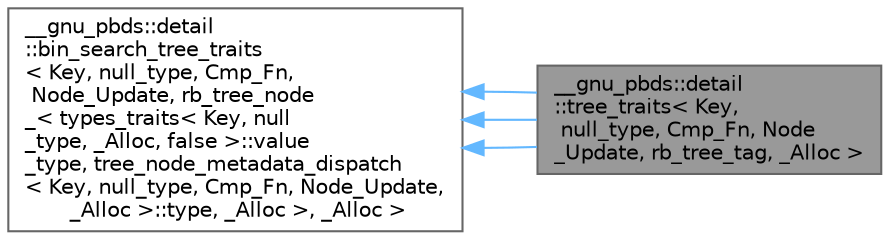 digraph "__gnu_pbds::detail::tree_traits&lt; Key, null_type, Cmp_Fn, Node_Update, rb_tree_tag, _Alloc &gt;"
{
 // LATEX_PDF_SIZE
  bgcolor="transparent";
  edge [fontname=Helvetica,fontsize=10,labelfontname=Helvetica,labelfontsize=10];
  node [fontname=Helvetica,fontsize=10,shape=box,height=0.2,width=0.4];
  rankdir="LR";
  Node1 [id="Node000001",label="__gnu_pbds::detail\l::tree_traits\< Key,\l null_type, Cmp_Fn, Node\l_Update, rb_tree_tag, _Alloc \>",height=0.2,width=0.4,color="gray40", fillcolor="grey60", style="filled", fontcolor="black",tooltip=" "];
  Node2 -> Node1 [id="edge7_Node000001_Node000002",dir="back",color="steelblue1",style="solid",tooltip=" "];
  Node2 [id="Node000002",label="__gnu_pbds::detail\l::bin_search_tree_traits\l\< Key, null_type, Cmp_Fn,\l Node_Update, rb_tree_node\l_\< types_traits\< Key, null\l_type, _Alloc, false \>::value\l_type, tree_node_metadata_dispatch\l\< Key, null_type, Cmp_Fn, Node_Update,\l _Alloc \>::type, _Alloc \>, _Alloc \>",height=0.2,width=0.4,color="gray40", fillcolor="white", style="filled",URL="$struct____gnu__pbds_1_1detail_1_1bin__search__tree__traits.html",tooltip=" "];
  Node2 -> Node1 [id="edge8_Node000001_Node000002",dir="back",color="steelblue1",style="solid",tooltip=" "];
  Node2 -> Node1 [id="edge9_Node000001_Node000002",dir="back",color="steelblue1",style="solid",tooltip=" "];
}
